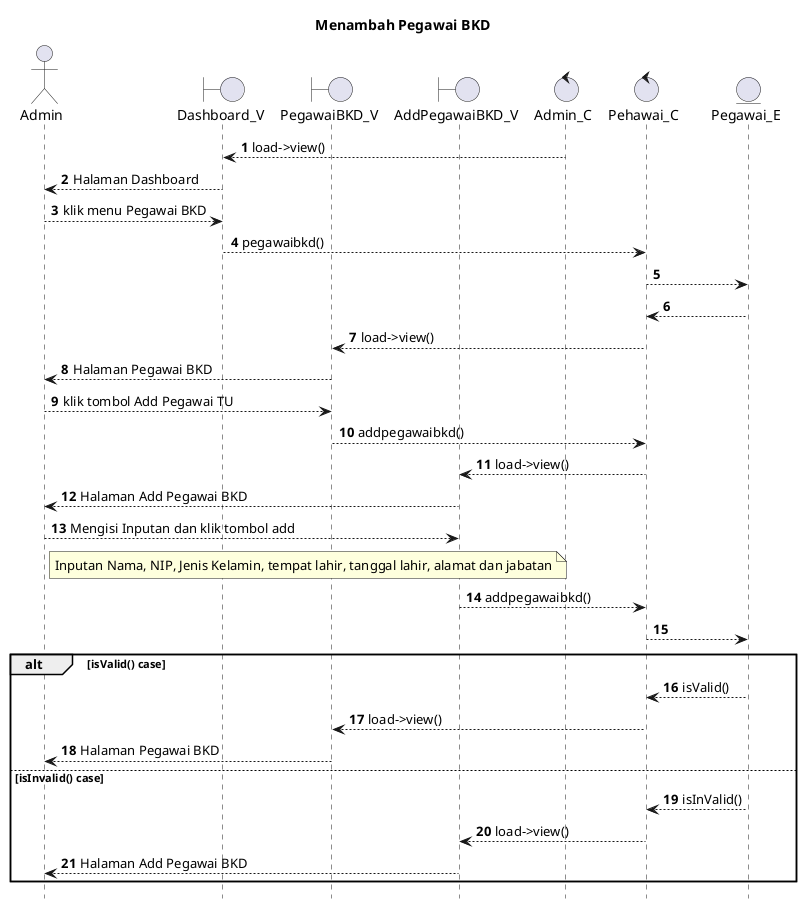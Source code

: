 @startuml

autonumber
hide footbox
title Menambah Pegawai BKD

Actor Admin
boundary Dashboard_V
boundary PegawaiBKD_V
boundary AddPegawaiBKD_V
control Admin_C
control Pehawai_C
Entity Pegawai_E

Admin_C --> Dashboard_V: load->view()
Dashboard_V --> Admin: Halaman Dashboard
Admin --> Dashboard_V: klik menu Pegawai BKD
Dashboard_V --> Pehawai_C: pegawaibkd()
Pehawai_C --> Pegawai_E:
    
    Pegawai_E --> Pehawai_C:
    Pehawai_C --> PegawaiBKD_V: load->view()
    PegawaiBKD_V --> Admin: Halaman Pegawai BKD

Admin --> PegawaiBKD_V: klik tombol Add Pegawai TU
PegawaiBKD_V --> Pehawai_C: addpegawaibkd()
Pehawai_C --> AddPegawaiBKD_V: load->view()
AddPegawaiBKD_V --> Admin: Halaman Add Pegawai BKD

Admin --> AddPegawaiBKD_V: Mengisi Inputan dan klik tombol add
    note right of Admin
        Inputan Nama, NIP, Jenis Kelamin, tempat lahir, tanggal lahir, alamat dan jabatan
            end note
AddPegawaiBKD_V --> Pehawai_C: addpegawaibkd()
Pehawai_C --> Pegawai_E:

alt isValid() case
    
    Pegawai_E --> Pehawai_C: isValid()
    Pehawai_C --> PegawaiBKD_V: load->view()
    PegawaiBKD_V --> Admin: Halaman Pegawai BKD

else isInvalid() case
    
    Pegawai_E --> Pehawai_C: isInValid()
    Pehawai_C --> AddPegawaiBKD_V: load->view()
    AddPegawaiBKD_V --> Admin: Halaman Add Pegawai BKD

end
@enduml